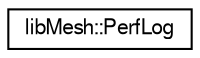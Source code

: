 digraph "Graphical Class Hierarchy"
{
  edge [fontname="FreeSans",fontsize="10",labelfontname="FreeSans",labelfontsize="10"];
  node [fontname="FreeSans",fontsize="10",shape=record];
  rankdir="LR";
  Node1 [label="libMesh::PerfLog",height=0.2,width=0.4,color="black", fillcolor="white", style="filled",URL="$classlibMesh_1_1PerfLog.html"];
}
